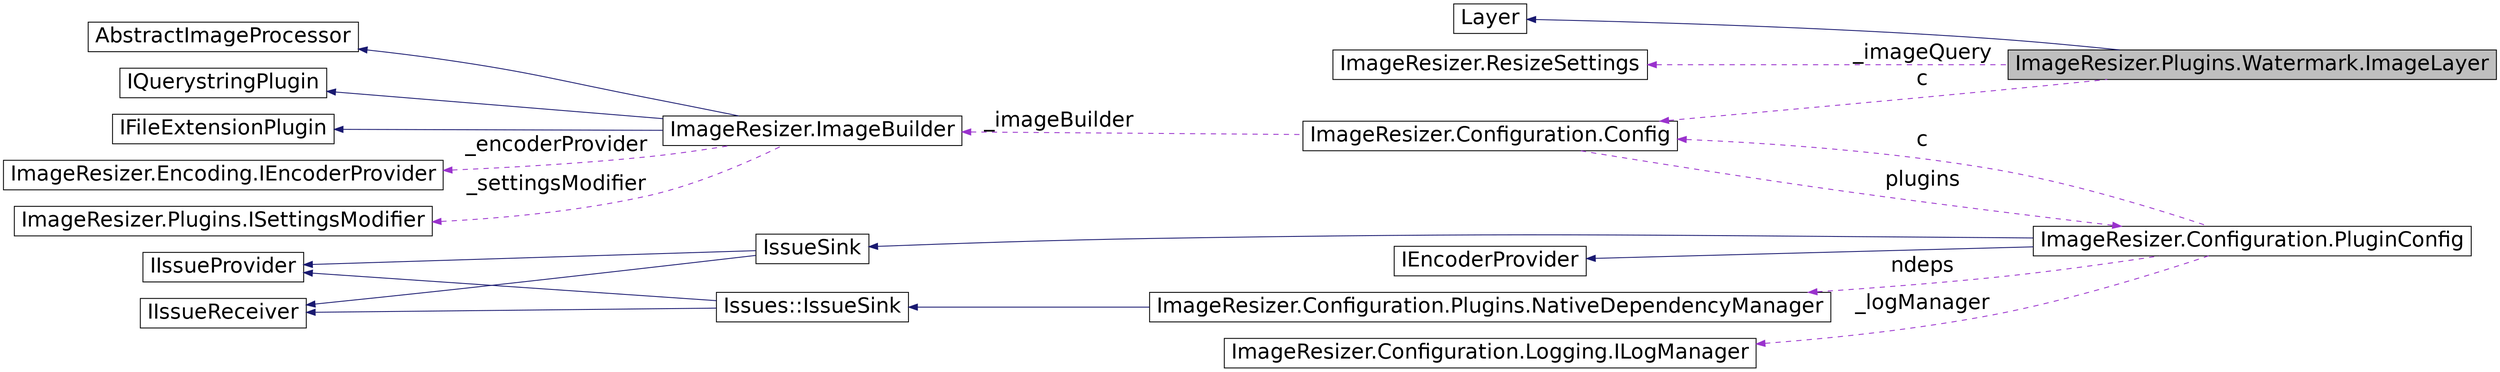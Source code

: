 digraph G
{
  edge [fontname="Helvetica",fontsize="24",labelfontname="Helvetica",labelfontsize="24"];
  node [fontname="Helvetica",fontsize="24",shape=record];
  rankdir="LR";
  Node1 [label="ImageResizer.Plugins.Watermark.ImageLayer",height=0.2,width=0.4,color="black", fillcolor="grey75", style="filled" fontcolor="black"];
  Node2 -> Node1 [dir="back",color="midnightblue",fontsize="24",style="solid",fontname="Helvetica"];
  Node2 [label="Layer",height=0.2,width=0.4,color="black", fillcolor="white", style="filled",URL="$class_image_resizer_1_1_plugins_1_1_watermark_1_1_layer.html"];
  Node3 -> Node1 [dir="back",color="darkorchid3",fontsize="24",style="dashed",label=" c" ,fontname="Helvetica"];
  Node3 [label="ImageResizer.Configuration.Config",height=0.2,width=0.4,color="black", fillcolor="white", style="filled",URL="$class_image_resizer_1_1_configuration_1_1_config.html"];
  Node4 -> Node3 [dir="back",color="darkorchid3",fontsize="24",style="dashed",label=" _imageBuilder" ,fontname="Helvetica"];
  Node4 [label="ImageResizer.ImageBuilder",height=0.2,width=0.4,color="black", fillcolor="white", style="filled",URL="$class_image_resizer_1_1_image_builder.html",tooltip="Provides methods for generating resized images, and for reading and writing them to disk..."];
  Node5 -> Node4 [dir="back",color="midnightblue",fontsize="24",style="solid",fontname="Helvetica"];
  Node5 [label="AbstractImageProcessor",height=0.2,width=0.4,color="black", fillcolor="white", style="filled",URL="$class_image_resizer_1_1_resizing_1_1_abstract_image_processor.html",tooltip="Not for external use. Inherit from BuilderExtension instead. Dual-purpose base class for both ImageBu..."];
  Node6 -> Node4 [dir="back",color="midnightblue",fontsize="24",style="solid",fontname="Helvetica"];
  Node6 [label="IQuerystringPlugin",height=0.2,width=0.4,color="black", fillcolor="white", style="filled",URL="$interface_image_resizer_1_1_plugins_1_1_i_querystring_plugin.html",tooltip="For plugins that access the query string (important!)"];
  Node7 -> Node4 [dir="back",color="midnightblue",fontsize="24",style="solid",fontname="Helvetica"];
  Node7 [label="IFileExtensionPlugin",height=0.2,width=0.4,color="black", fillcolor="white", style="filled",URL="$interface_image_resizer_1_1_plugins_1_1_i_file_extension_plugin.html",tooltip="For plugins that add support for new source file image extensions."];
  Node8 -> Node4 [dir="back",color="darkorchid3",fontsize="24",style="dashed",label=" _encoderProvider" ,fontname="Helvetica"];
  Node8 [label="ImageResizer.Encoding.IEncoderProvider",height=0.2,width=0.4,color="black", fillcolor="white", style="filled",URL="$interface_image_resizer_1_1_encoding_1_1_i_encoder_provider.html",tooltip="A provider (or selector) of IEncoder instances."];
  Node9 -> Node4 [dir="back",color="darkorchid3",fontsize="24",style="dashed",label=" _settingsModifier" ,fontname="Helvetica"];
  Node9 [label="ImageResizer.Plugins.ISettingsModifier",height=0.2,width=0.4,color="black", fillcolor="white", style="filled",URL="$interface_image_resizer_1_1_plugins_1_1_i_settings_modifier.html",tooltip="Provides a way to modify settings before they reach the managed API. Does not execute early enough to..."];
  Node10 -> Node3 [dir="back",color="darkorchid3",fontsize="24",style="dashed",label=" plugins" ,fontname="Helvetica"];
  Node10 [label="ImageResizer.Configuration.PluginConfig",height=0.2,width=0.4,color="black", fillcolor="white", style="filled",URL="$class_image_resizer_1_1_configuration_1_1_plugin_config.html",tooltip="Provides thread-safe access to plugin addition, removal, and querying methods."];
  Node11 -> Node10 [dir="back",color="midnightblue",fontsize="24",style="solid",fontname="Helvetica"];
  Node11 [label="IssueSink",height=0.2,width=0.4,color="black", fillcolor="white", style="filled",URL="$class_image_resizer_1_1_configuration_1_1_issues_1_1_issue_sink.html"];
  Node12 -> Node11 [dir="back",color="midnightblue",fontsize="24",style="solid",fontname="Helvetica"];
  Node12 [label="IIssueProvider",height=0.2,width=0.4,color="black", fillcolor="white", style="filled",URL="$interface_image_resizer_1_1_configuration_1_1_issues_1_1_i_issue_provider.html"];
  Node13 -> Node11 [dir="back",color="midnightblue",fontsize="24",style="solid",fontname="Helvetica"];
  Node13 [label="IIssueReceiver",height=0.2,width=0.4,color="black", fillcolor="white", style="filled",URL="$interface_image_resizer_1_1_configuration_1_1_issues_1_1_i_issue_receiver.html"];
  Node14 -> Node10 [dir="back",color="midnightblue",fontsize="24",style="solid",fontname="Helvetica"];
  Node14 [label="IEncoderProvider",height=0.2,width=0.4,color="black", fillcolor="white", style="filled",URL="$interface_image_resizer_1_1_encoding_1_1_i_encoder_provider.html",tooltip="A provider (or selector) of IEncoder instances."];
  Node3 -> Node10 [dir="back",color="darkorchid3",fontsize="24",style="dashed",label=" c" ,fontname="Helvetica"];
  Node15 -> Node10 [dir="back",color="darkorchid3",fontsize="24",style="dashed",label=" ndeps" ,fontname="Helvetica"];
  Node15 [label="ImageResizer.Configuration.Plugins.NativeDependencyManager",height=0.2,width=0.4,color="black", fillcolor="white", style="filled",URL="$class_image_resizer_1_1_configuration_1_1_plugins_1_1_native_dependency_manager.html",tooltip="Provides automatic download of native dependencies (which VS doesn&#39;t see). Gets the correct bitness a..."];
  Node16 -> Node15 [dir="back",color="midnightblue",fontsize="24",style="solid",fontname="Helvetica"];
  Node16 [label="Issues::IssueSink",height=0.2,width=0.4,color="black", fillcolor="white", style="filled",URL="$class_image_resizer_1_1_configuration_1_1_issues_1_1_issue_sink.html"];
  Node12 -> Node16 [dir="back",color="midnightblue",fontsize="24",style="solid",fontname="Helvetica"];
  Node13 -> Node16 [dir="back",color="midnightblue",fontsize="24",style="solid",fontname="Helvetica"];
  Node17 -> Node10 [dir="back",color="darkorchid3",fontsize="24",style="dashed",label=" _logManager" ,fontname="Helvetica"];
  Node17 [label="ImageResizer.Configuration.Logging.ILogManager",height=0.2,width=0.4,color="black", fillcolor="white", style="filled",URL="$interface_image_resizer_1_1_configuration_1_1_logging_1_1_i_log_manager.html"];
  Node18 -> Node1 [dir="back",color="darkorchid3",fontsize="24",style="dashed",label=" _imageQuery" ,fontname="Helvetica"];
  Node18 [label="ImageResizer.ResizeSettings",height=0.2,width=0.4,color="black", fillcolor="white", style="filled",URL="$class_image_resizer_1_1_resize_settings.html",tooltip="Represents the settings which will be used to process the image. Extends NameValueCollection to provi..."];
}
